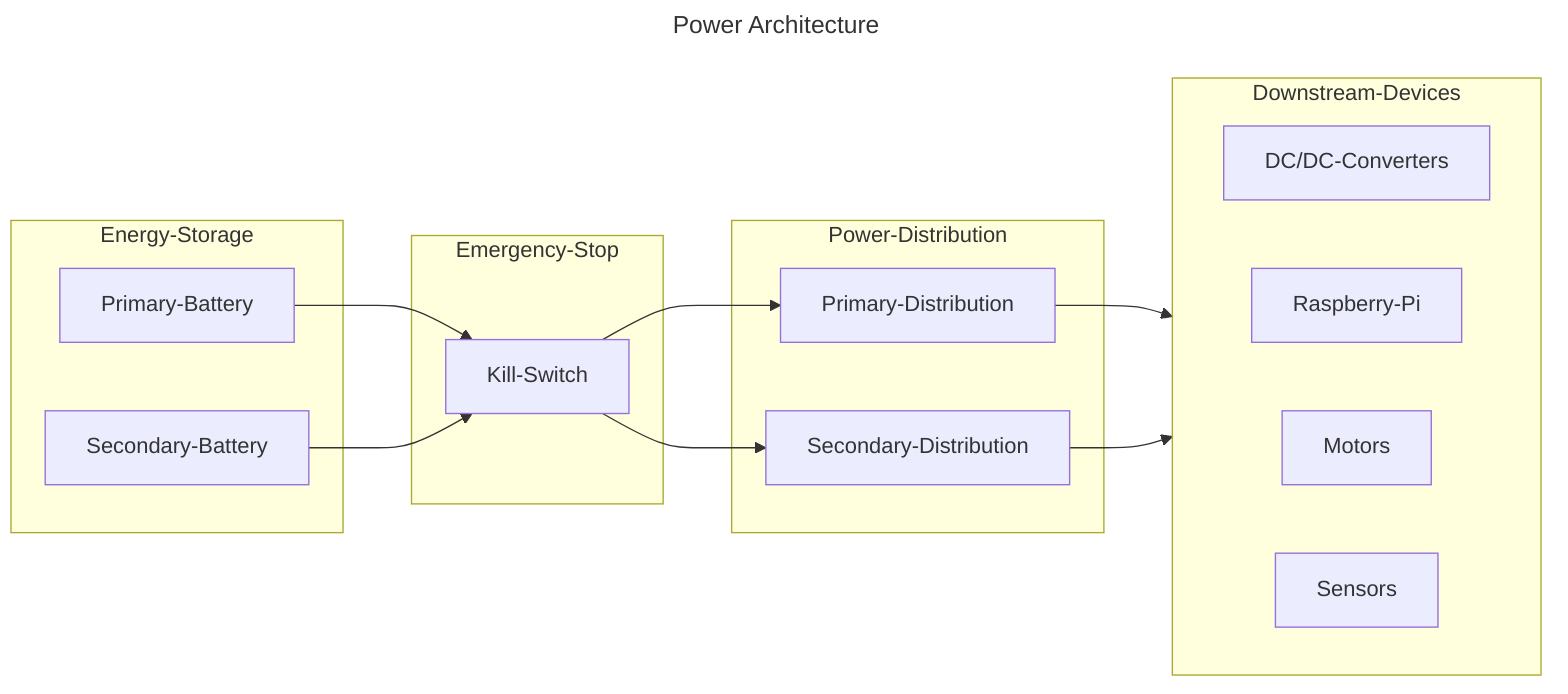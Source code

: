 ---
title: "Power Architecture"
---
%% v1.0.1

graph LR

subgraph Energy-Storage
Primary-Battery
Secondary-Battery
end

Primary-Battery & Secondary-Battery --> Kill-Switch
subgraph Emergency-Stop
Kill-Switch
end

Kill-Switch --> Primary-Distribution & Secondary-Distribution
subgraph Power-Distribution
Primary-Distribution
Secondary-Distribution
end

Primary-Distribution & Secondary-Distribution --> Downstream-Devices
subgraph Downstream-Devices
direction LR
DC/DC-Converters
Raspberry-Pi
Motors
Sensors
end
